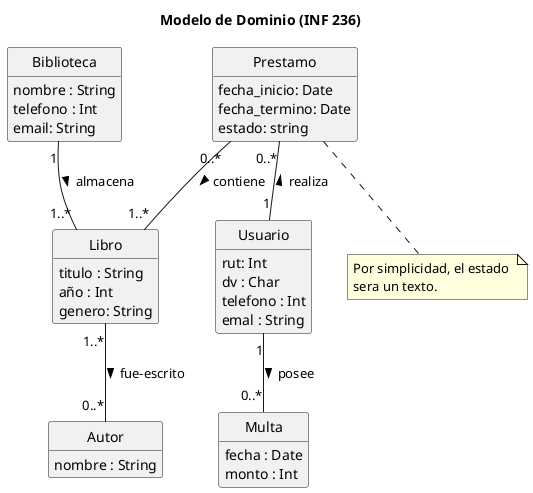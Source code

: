 @startuml
title Modelo de Dominio (INF 236)
skinparam style strictuml
hide methods
hide empty members

note as nota1
Por simplicidad, el estado 
sera un texto.
end note

class Autor {
    nombre : String
}

class Libro {
    titulo : String
    año : Int
    genero: String
}

class Biblioteca {
    nombre : String
    telefono : Int
    email: String
}
class Usuario {
  rut: Int
  dv : Char
  telefono : Int
  emal : String
}

class Multa {
  fecha : Date
  monto : Int
}

class Prestamo{
    fecha_inicio: Date
    fecha_termino: Date
    estado: string
}
nota1 .up. Prestamo

Biblioteca "1" -- "1..*" Libro : almacena >
Libro "1..*" -- "0..*" Autor : fue-escrito >
Usuario "1" -up- "0..*" Prestamo : realiza >
Usuario "1" -- "0..*" Multa : posee >
Prestamo "0..*" -- "1..*" Libro : contiene >

@enduml